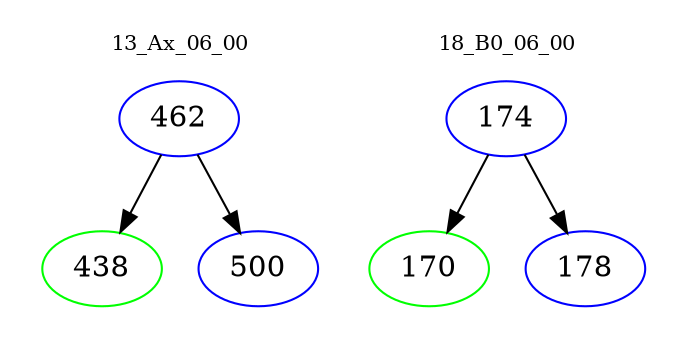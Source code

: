 digraph{
subgraph cluster_0 {
color = white
label = "13_Ax_06_00";
fontsize=10;
T0_462 [label="462", color="blue"]
T0_462 -> T0_438 [color="black"]
T0_438 [label="438", color="green"]
T0_462 -> T0_500 [color="black"]
T0_500 [label="500", color="blue"]
}
subgraph cluster_1 {
color = white
label = "18_B0_06_00";
fontsize=10;
T1_174 [label="174", color="blue"]
T1_174 -> T1_170 [color="black"]
T1_170 [label="170", color="green"]
T1_174 -> T1_178 [color="black"]
T1_178 [label="178", color="blue"]
}
}
